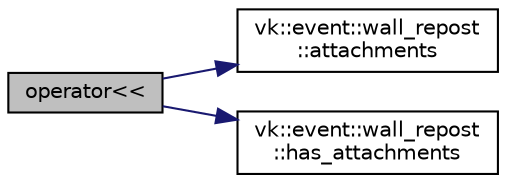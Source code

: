 digraph "operator&lt;&lt;"
{
 // LATEX_PDF_SIZE
  edge [fontname="Helvetica",fontsize="10",labelfontname="Helvetica",labelfontsize="10"];
  node [fontname="Helvetica",fontsize="10",shape=record];
  rankdir="LR";
  Node1 [label="operator\<\<",height=0.2,width=0.4,color="black", fillcolor="grey75", style="filled", fontcolor="black",tooltip=" "];
  Node1 -> Node2 [color="midnightblue",fontsize="10",style="solid",fontname="Helvetica"];
  Node2 [label="vk::event::wall_repost\l::attachments",height=0.2,width=0.4,color="black", fillcolor="white", style="filled",URL="$classvk_1_1event_1_1wall__repost.html#a361a347fecb4109d273d1893e0b993e6",tooltip=" "];
  Node1 -> Node3 [color="midnightblue",fontsize="10",style="solid",fontname="Helvetica"];
  Node3 [label="vk::event::wall_repost\l::has_attachments",height=0.2,width=0.4,color="black", fillcolor="white", style="filled",URL="$classvk_1_1event_1_1wall__repost.html#a8ecbaa8367380dd5481e533211169346",tooltip=" "];
}
